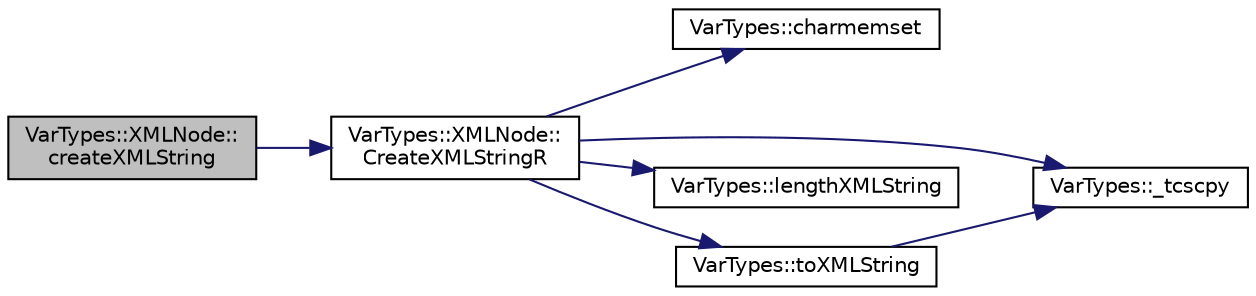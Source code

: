 digraph "VarTypes::XMLNode::createXMLString"
{
 // INTERACTIVE_SVG=YES
  edge [fontname="Helvetica",fontsize="10",labelfontname="Helvetica",labelfontsize="10"];
  node [fontname="Helvetica",fontsize="10",shape=record];
  rankdir="LR";
  Node1 [label="VarTypes::XMLNode::\lcreateXMLString",height=0.2,width=0.4,color="black", fillcolor="grey75", style="filled", fontcolor="black"];
  Node1 -> Node2 [color="midnightblue",fontsize="10",style="solid",fontname="Helvetica"];
  Node2 [label="VarTypes::XMLNode::\lCreateXMLStringR",height=0.2,width=0.4,color="black", fillcolor="white", style="filled",URL="$dd/df5/struct_var_types_1_1_x_m_l_node.html#a90716e65ba8b8633572b41654a754112"];
  Node2 -> Node3 [color="midnightblue",fontsize="10",style="solid",fontname="Helvetica"];
  Node3 [label="VarTypes::charmemset",height=0.2,width=0.4,color="black", fillcolor="white", style="filled",URL="$d1/dde/namespace_var_types.html#a4e56a48a705434f3b626c25ac1354095"];
  Node2 -> Node4 [color="midnightblue",fontsize="10",style="solid",fontname="Helvetica"];
  Node4 [label="VarTypes::_tcscpy",height=0.2,width=0.4,color="black", fillcolor="white", style="filled",URL="$d1/dde/namespace_var_types.html#a6fff4e7b88089652d2d8ade07bbe0df7"];
  Node2 -> Node5 [color="midnightblue",fontsize="10",style="solid",fontname="Helvetica"];
  Node5 [label="VarTypes::lengthXMLString",height=0.2,width=0.4,color="black", fillcolor="white", style="filled",URL="$d1/dde/namespace_var_types.html#a9174633a1fde3b62729de285fe4756c1"];
  Node2 -> Node6 [color="midnightblue",fontsize="10",style="solid",fontname="Helvetica"];
  Node6 [label="VarTypes::toXMLString",height=0.2,width=0.4,color="black", fillcolor="white", style="filled",URL="$d1/dde/namespace_var_types.html#a9897a2d71d93b68074df9f32d77f5eb8"];
  Node6 -> Node4 [color="midnightblue",fontsize="10",style="solid",fontname="Helvetica"];
}
